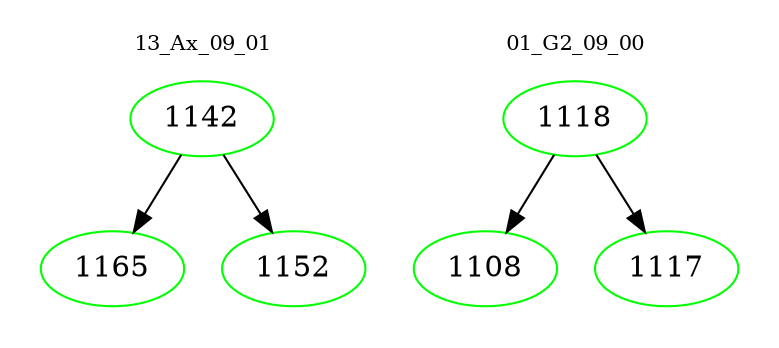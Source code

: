 digraph{
subgraph cluster_0 {
color = white
label = "13_Ax_09_01";
fontsize=10;
T0_1142 [label="1142", color="green"]
T0_1142 -> T0_1165 [color="black"]
T0_1165 [label="1165", color="green"]
T0_1142 -> T0_1152 [color="black"]
T0_1152 [label="1152", color="green"]
}
subgraph cluster_1 {
color = white
label = "01_G2_09_00";
fontsize=10;
T1_1118 [label="1118", color="green"]
T1_1118 -> T1_1108 [color="black"]
T1_1108 [label="1108", color="green"]
T1_1118 -> T1_1117 [color="black"]
T1_1117 [label="1117", color="green"]
}
}
